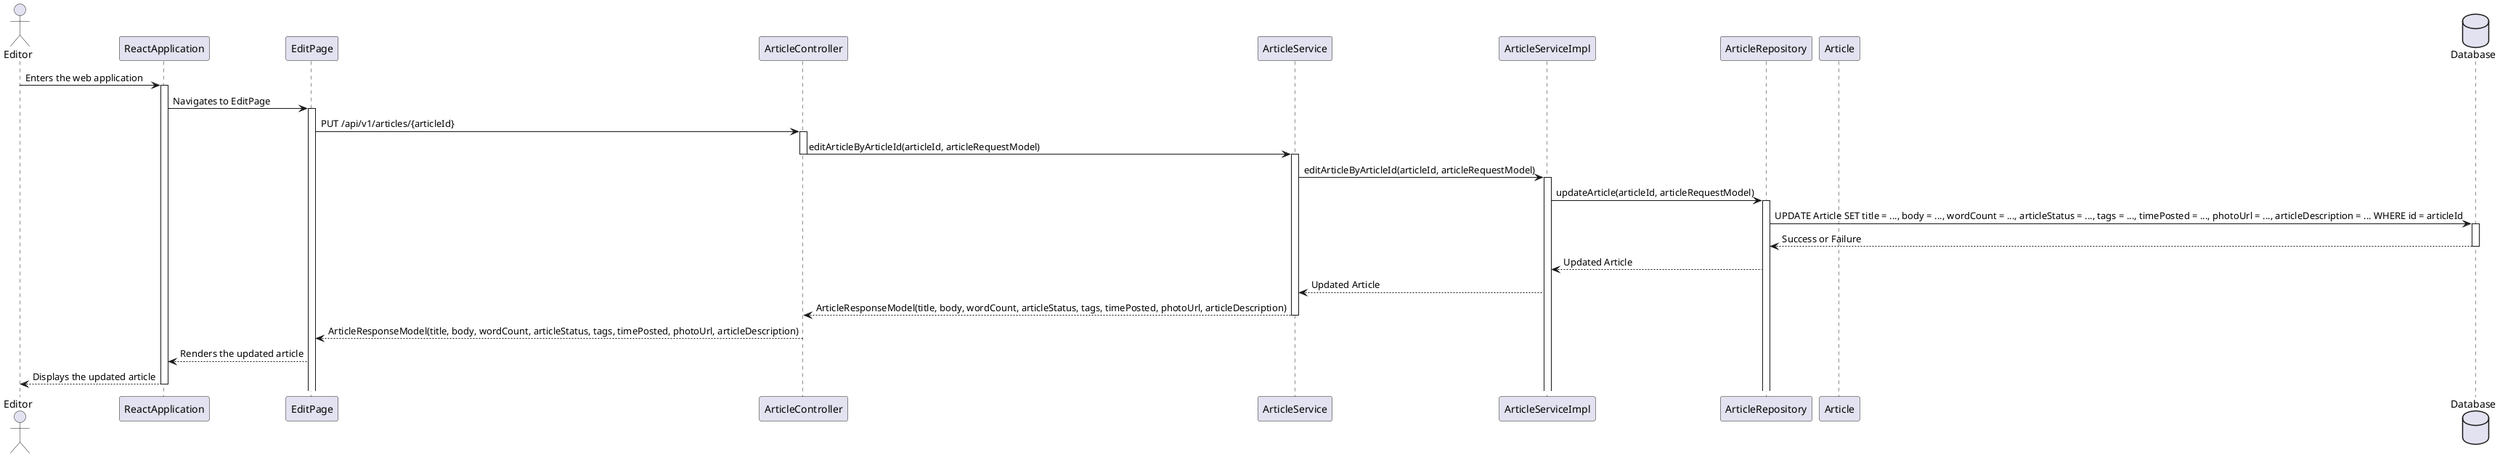 @startuml
actor Editor
participant "ReactApplication" as RA
participant "EditPage" as EP
participant "ArticleController" as Controller
participant "ArticleService" as Service
participant "ArticleServiceImpl" as ServiceImpl
participant "ArticleRepository" as Repo
participant "Article" as Article
database "Database" as DB

Editor -> RA: Enters the web application
activate RA
RA -> EP: Navigates to EditPage
activate EP
EP -> Controller: PUT /api/v1/articles/{articleId}
activate Controller
Controller -> Service: editArticleByArticleId(articleId, articleRequestModel)
deactivate Controller
activate Service

Service -> ServiceImpl: editArticleByArticleId(articleId, articleRequestModel)
activate ServiceImpl
ServiceImpl -> Repo: updateArticle(articleId, articleRequestModel)
activate Repo
Repo -> DB: UPDATE Article SET title = ..., body = ..., wordCount = ..., articleStatus = ..., tags = ..., timePosted = ..., photoUrl = ..., articleDescription = ... WHERE id = articleId
activate DB
DB --> Repo: Success or Failure
deactivate DB
Repo --> ServiceImpl: Updated Article
ServiceImpl --> Service: Updated Article
Service --> Controller: ArticleResponseModel(title, body, wordCount, articleStatus, tags, timePosted, photoUrl, articleDescription)
deactivate Service
Controller --> EP: ArticleResponseModel(title, body, wordCount, articleStatus, tags, timePosted, photoUrl, articleDescription)
EP --> RA: Renders the updated article
RA --> Editor: Displays the updated article
deactivate RA

@enduml